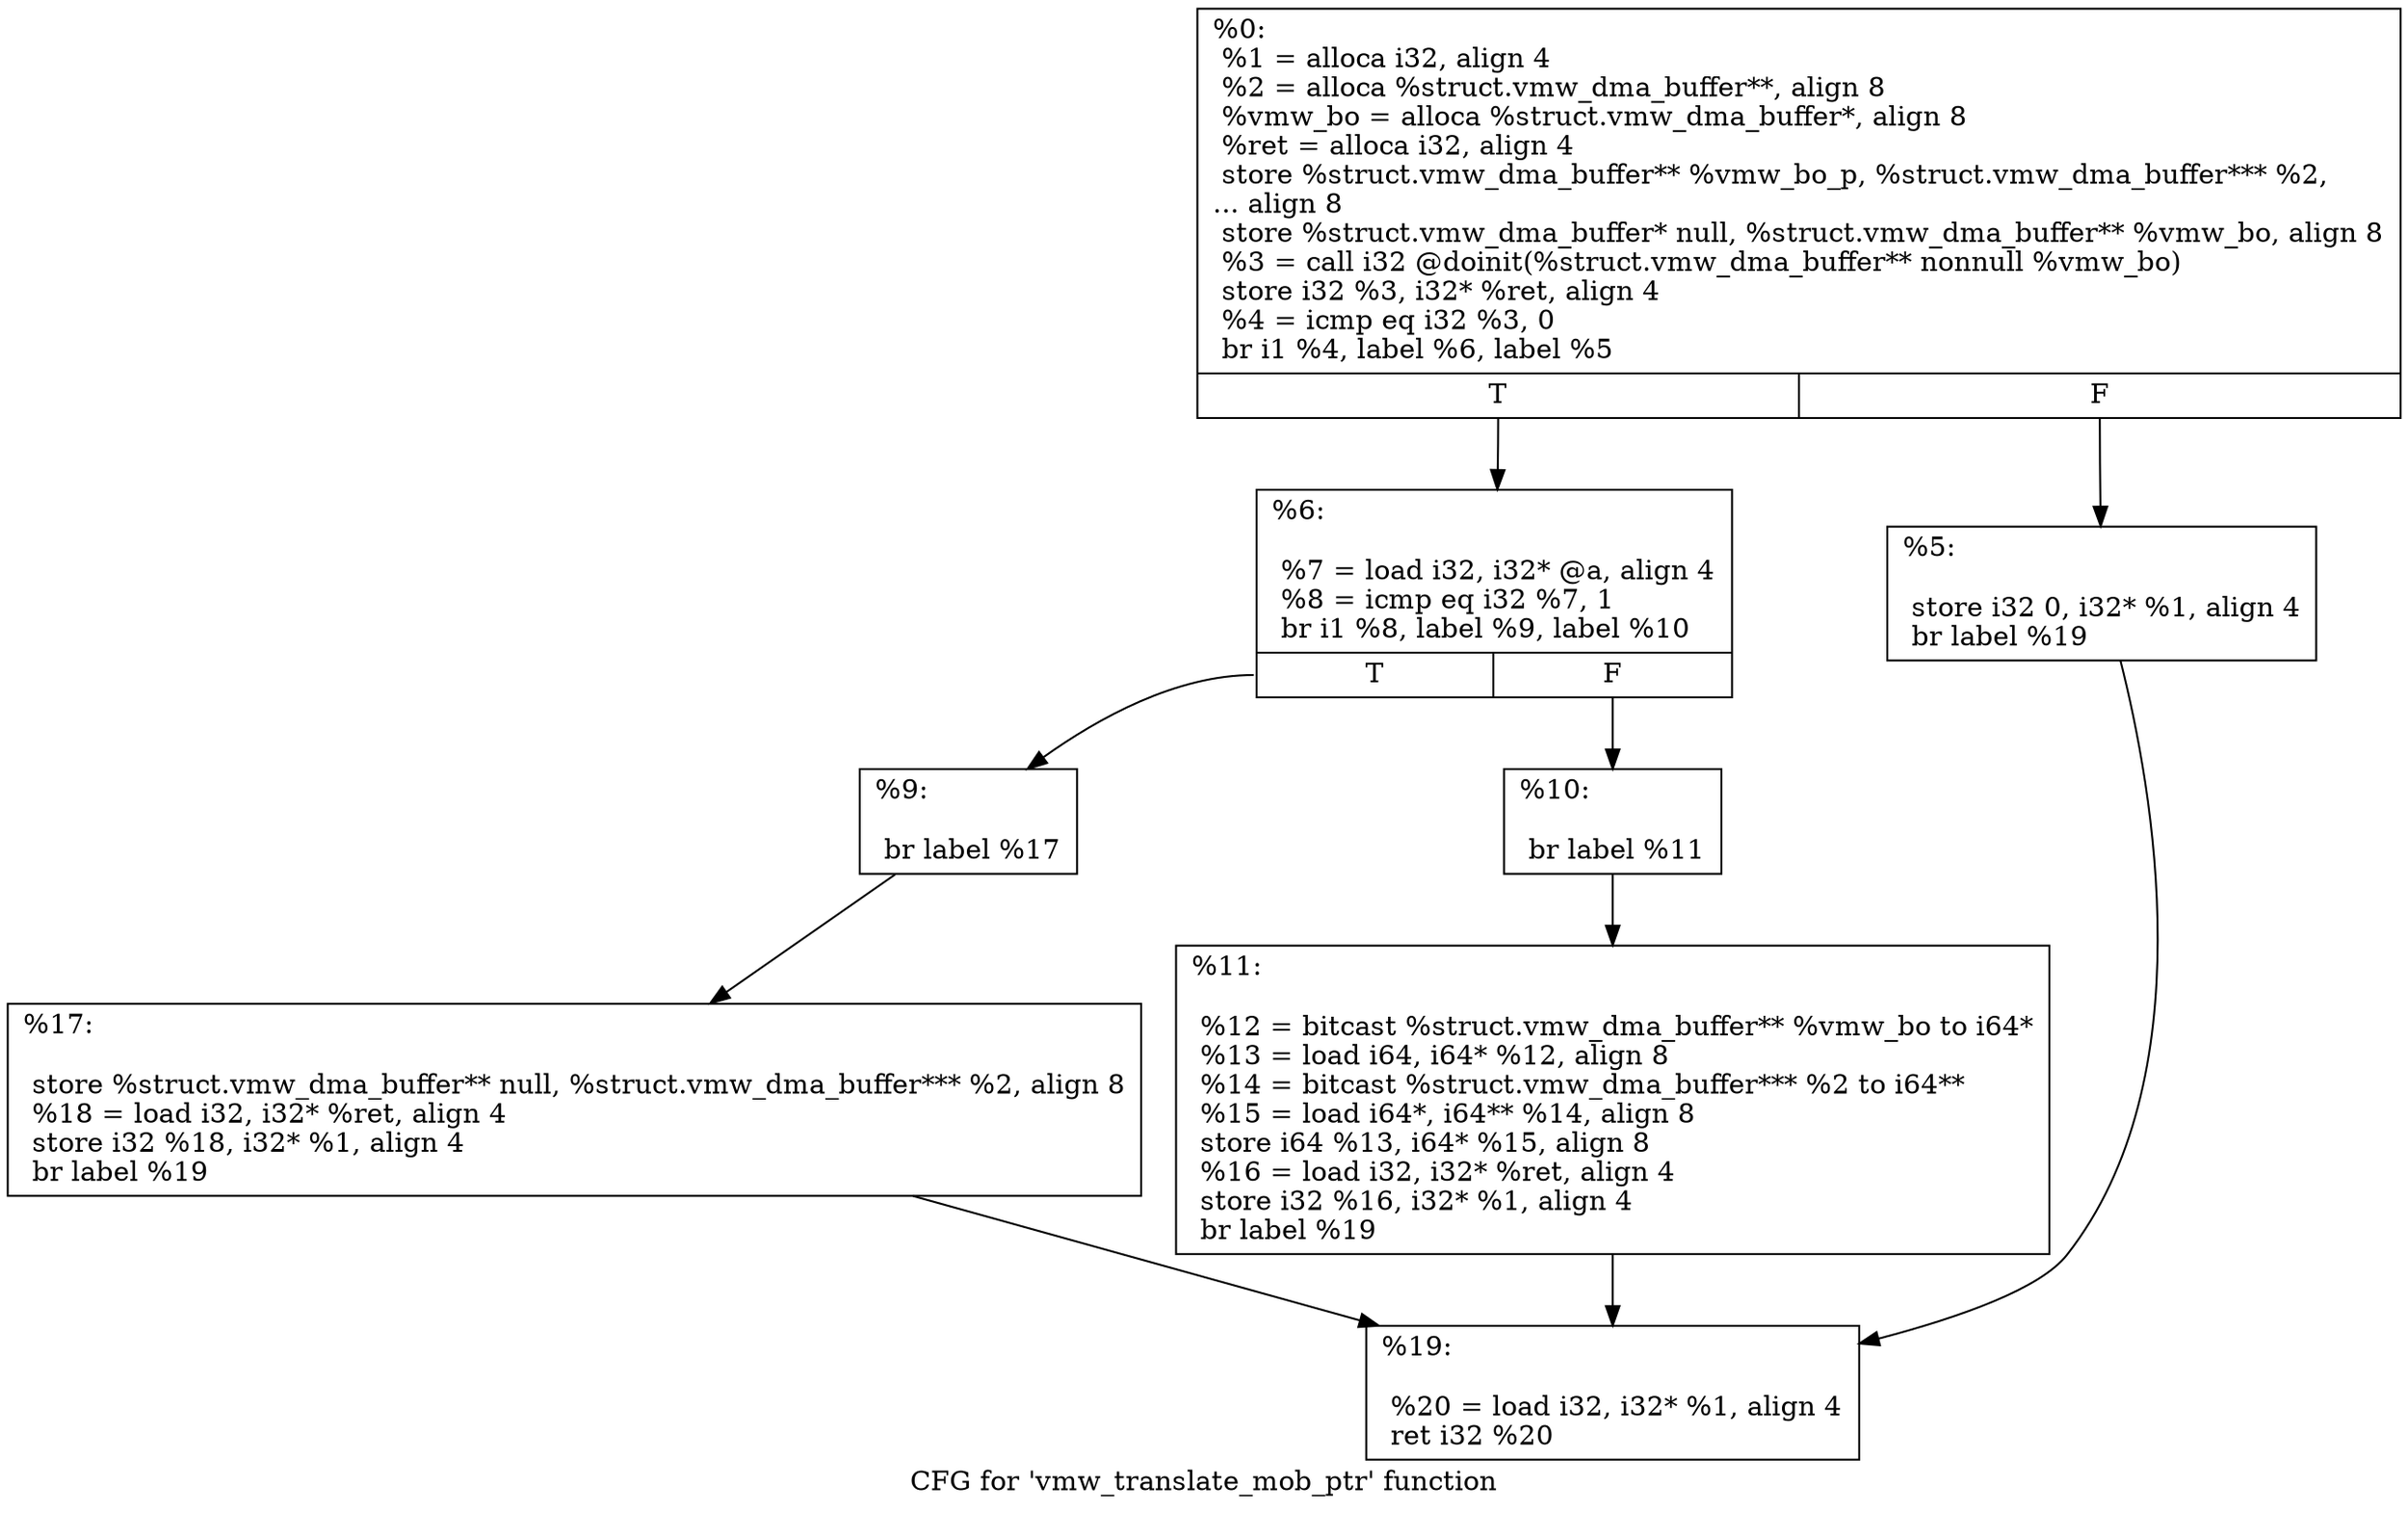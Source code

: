 digraph "CFG for 'vmw_translate_mob_ptr' function" {
	label="CFG for 'vmw_translate_mob_ptr' function";

	Node0xb4ea60 [shape=record,label="{%0:\l  %1 = alloca i32, align 4\l  %2 = alloca %struct.vmw_dma_buffer**, align 8\l  %vmw_bo = alloca %struct.vmw_dma_buffer*, align 8\l  %ret = alloca i32, align 4\l  store %struct.vmw_dma_buffer** %vmw_bo_p, %struct.vmw_dma_buffer*** %2,\l... align 8\l  store %struct.vmw_dma_buffer* null, %struct.vmw_dma_buffer** %vmw_bo, align 8\l  %3 = call i32 @doinit(%struct.vmw_dma_buffer** nonnull %vmw_bo)\l  store i32 %3, i32* %ret, align 4\l  %4 = icmp eq i32 %3, 0\l  br i1 %4, label %6, label %5\l|{<s0>T|<s1>F}}"];
	Node0xb4ea60:s0 -> Node0xb4eb00;
	Node0xb4ea60:s1 -> Node0xb4eab0;
	Node0xb4eab0 [shape=record,label="{%5:\l\l  store i32 0, i32* %1, align 4\l  br label %19\l}"];
	Node0xb4eab0 -> Node0xb4ec90;
	Node0xb4eb00 [shape=record,label="{%6:\l\l  %7 = load i32, i32* @a, align 4\l  %8 = icmp eq i32 %7, 1\l  br i1 %8, label %9, label %10\l|{<s0>T|<s1>F}}"];
	Node0xb4eb00:s0 -> Node0xb4eb50;
	Node0xb4eb00:s1 -> Node0xb4eba0;
	Node0xb4eb50 [shape=record,label="{%9:\l\l  br label %17\l}"];
	Node0xb4eb50 -> Node0xb4ec40;
	Node0xb4eba0 [shape=record,label="{%10:\l\l  br label %11\l}"];
	Node0xb4eba0 -> Node0xb4ebf0;
	Node0xb4ebf0 [shape=record,label="{%11:\l\l  %12 = bitcast %struct.vmw_dma_buffer** %vmw_bo to i64*\l  %13 = load i64, i64* %12, align 8\l  %14 = bitcast %struct.vmw_dma_buffer*** %2 to i64**\l  %15 = load i64*, i64** %14, align 8\l  store i64 %13, i64* %15, align 8\l  %16 = load i32, i32* %ret, align 4\l  store i32 %16, i32* %1, align 4\l  br label %19\l}"];
	Node0xb4ebf0 -> Node0xb4ec90;
	Node0xb4ec40 [shape=record,label="{%17:\l\l  store %struct.vmw_dma_buffer** null, %struct.vmw_dma_buffer*** %2, align 8\l  %18 = load i32, i32* %ret, align 4\l  store i32 %18, i32* %1, align 4\l  br label %19\l}"];
	Node0xb4ec40 -> Node0xb4ec90;
	Node0xb4ec90 [shape=record,label="{%19:\l\l  %20 = load i32, i32* %1, align 4\l  ret i32 %20\l}"];
}
